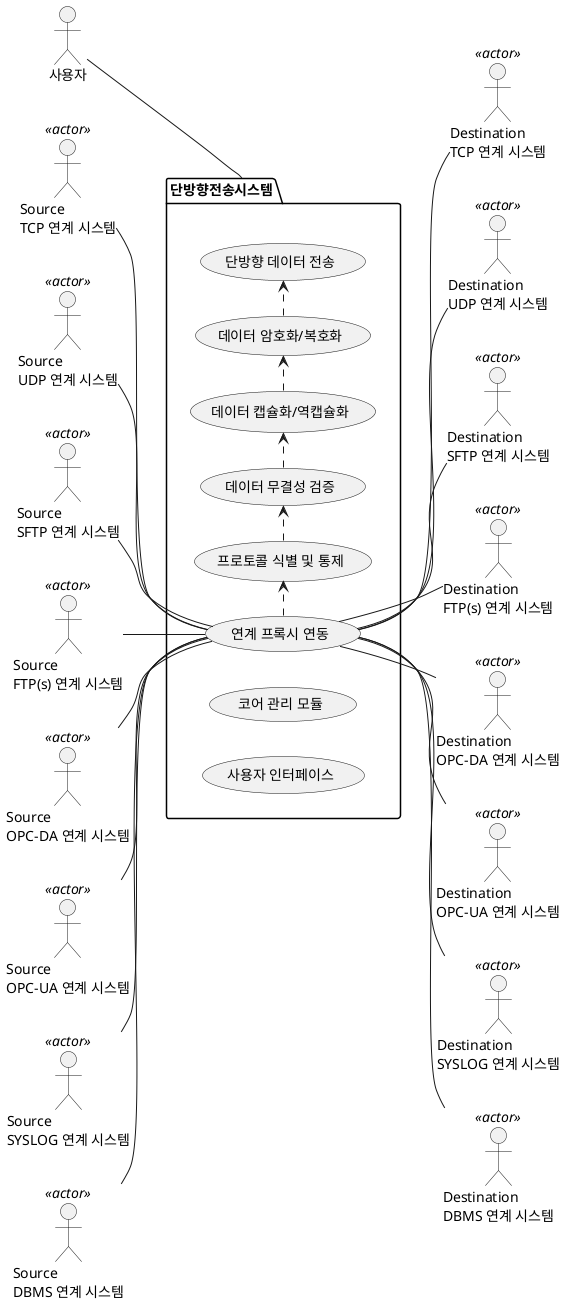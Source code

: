 @startuml
left to right direction

actor "사용자" as User
actor "Source\nTCP 연계 시스템" as TCPSrc << actor >>
actor "Source\nUDP 연계 시스템" as UDPSrc << actor >>
actor "Source\nSFTP 연계 시스템" as SFTPSrc << actor >>
actor "Source\nFTP(s) 연계 시스템" as FTPsSrc << actor >>
actor "Source\nOPC-DA 연계 시스템" as OPCDASrc << actor >>
actor "Source\nOPC-UA 연계 시스템" as OPCUASrc << actor >>
actor "Source\nSYSLOG 연계 시스템" as SYSLOGSrc << actor >>
actor "Source\nDBMS 연계 시스템" as DBMSSrc << actor >>

actor "Destination\nTCP 연계 시스템" as TCPDst << actor >>
actor "Destination\nUDP 연계 시스템" as UDPDst << actor >>
actor "Destination\nSFTP 연계 시스템" as SFTPDst << actor >>
actor "Destination\nFTP(s) 연계 시스템" as FTPsDst << actor >>
actor "Destination\nOPC-DA 연계 시스템" as OPCDADst << actor >>
actor "Destination\nOPC-UA 연계 시스템" as OPCUADst << actor >>
actor "Destination\nSYSLOG 연계 시스템" as SYSLOGDst << actor >>
actor "Destination\nDBMS 연계 시스템" as DBMSDst << actor >>

package "단방향전송시스템" as UTG_System {
    usecase "연계 프록시 연동" as Proxy
    usecase "프로토콜 식별 및 통제" as ProtoClassify
    usecase "데이터 무결성 검증" as DataIntegrityChk
    usecase "데이터 암호화/복호화" as DataEncDec
    usecase "데이터 캡슐화/역캡슐화" as DataEncapDecap
    usecase "단방향 데이터 전송" as UniDataTransfer
    usecase "코어 관리 모듈"
    usecase "사용자 인터페이스"
    
    User -down- UTG_System
    TCPSrc -- (Proxy)
    (Proxy) -- TCPDst

    UDPSrc -- (Proxy)
    (Proxy) -- UDPDst

    SFTPSrc -- (Proxy)
    (Proxy) -- SFTPDst

    FTPsSrc -- (Proxy)
    (Proxy) -- FTPsDst

    OPCDASrc -- (Proxy)
    (Proxy) -- OPCDADst

    OPCUASrc -- (Proxy)
    (Proxy) -- OPCUADst

    SYSLOGSrc -- (Proxy)
    (Proxy) -- SYSLOGDst

    DBMSSrc -- (Proxy)
    (Proxy) -- DBMSDst

    (Proxy) .> (ProtoClassify)
    (ProtoClassify) .> (DataIntegrityChk)
    (DataIntegrityChk) .> (DataEncapDecap)
    (DataEncapDecap) .> (DataEncDec)
    (DataEncDec) .> (UniDataTransfer)
}

@enduml